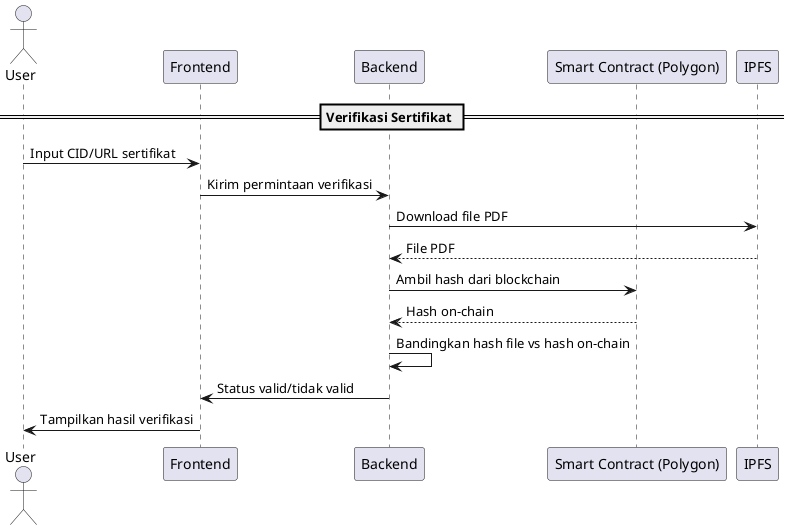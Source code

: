 @startuml
actor User
participant Frontend
participant Backend
participant "Smart Contract (Polygon)" as SC
participant IPFS

== Verifikasi Sertifikat ==
User -> Frontend: Input CID/URL sertifikat
Frontend -> Backend: Kirim permintaan verifikasi
Backend -> IPFS: Download file PDF
IPFS --> Backend: File PDF
Backend -> SC: Ambil hash dari blockchain
SC --> Backend: Hash on-chain
Backend -> Backend: Bandingkan hash file vs hash on-chain
Backend -> Frontend: Status valid/tidak valid
Frontend -> User: Tampilkan hasil verifikasi
@enduml 